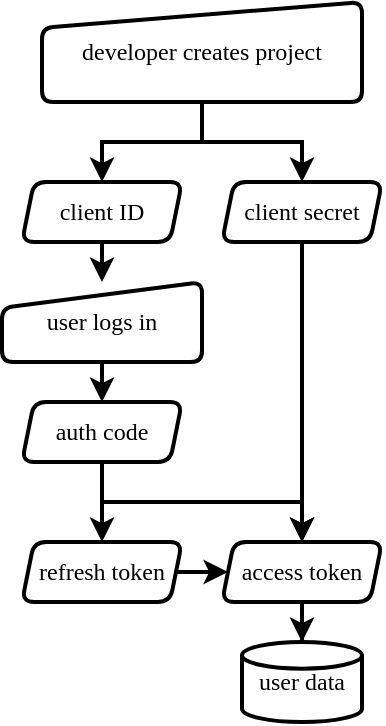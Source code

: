 <mxfile version="14.1.2" type="device"><diagram id="Rkb8AMIuFV4U3GO5rJIZ" name="Page-1"><mxGraphModel dx="1422" dy="805" grid="1" gridSize="10" guides="1" tooltips="1" connect="1" arrows="1" fold="1" page="1" pageScale="1" pageWidth="827" pageHeight="1169" math="0" shadow="0"><root><mxCell id="0"/><mxCell id="1" parent="0"/><mxCell id="sq6mp46LmQf07iMa-7BP-12" style="edgeStyle=orthogonalEdgeStyle;rounded=0;orthogonalLoop=1;jettySize=auto;html=1;exitX=0.5;exitY=1;exitDx=0;exitDy=0;entryX=0.5;entryY=0;entryDx=0;entryDy=0;fontFamily=Titillium Web;fontSource=https%3A%2F%2Ffonts.googleapis.com%2Fcss%3Ffamily%3DTitillium%2BWeb;strokeWidth=2;" edge="1" parent="1" source="sq6mp46LmQf07iMa-7BP-2" target="sq6mp46LmQf07iMa-7BP-11"><mxGeometry relative="1" as="geometry"/></mxCell><mxCell id="sq6mp46LmQf07iMa-7BP-2" value="client ID" style="shape=parallelogram;html=1;strokeWidth=2;perimeter=parallelogramPerimeter;whiteSpace=wrap;rounded=1;arcSize=12;size=0.075;fontFamily=Titillium Web;fontSource=https%3A%2F%2Ffonts.googleapis.com%2Fcss%3Ffamily%3DTitillium%2BWeb;" vertex="1" parent="1"><mxGeometry x="320" y="480" width="80" height="30" as="geometry"/></mxCell><mxCell id="sq6mp46LmQf07iMa-7BP-15" style="edgeStyle=orthogonalEdgeStyle;rounded=0;orthogonalLoop=1;jettySize=auto;html=1;entryX=0.5;entryY=0;entryDx=0;entryDy=0;exitX=0.5;exitY=1;exitDx=0;exitDy=0;fontFamily=Titillium Web;fontSource=https%3A%2F%2Ffonts.googleapis.com%2Fcss%3Ffamily%3DTitillium%2BWeb;strokeWidth=2;" edge="1" parent="1" source="sq6mp46LmQf07iMa-7BP-3" target="sq6mp46LmQf07iMa-7BP-7"><mxGeometry relative="1" as="geometry"/></mxCell><mxCell id="sq6mp46LmQf07iMa-7BP-3" value="client secret" style="shape=parallelogram;html=1;strokeWidth=2;perimeter=parallelogramPerimeter;whiteSpace=wrap;rounded=1;arcSize=12;size=0.075;fontFamily=Titillium Web;fontSource=https%3A%2F%2Ffonts.googleapis.com%2Fcss%3Ffamily%3DTitillium%2BWeb;" vertex="1" parent="1"><mxGeometry x="420" y="480" width="80" height="30" as="geometry"/></mxCell><mxCell id="sq6mp46LmQf07iMa-7BP-17" style="edgeStyle=orthogonalEdgeStyle;rounded=0;orthogonalLoop=1;jettySize=auto;html=1;exitX=0.5;exitY=1;exitDx=0;exitDy=0;entryX=0.5;entryY=0;entryDx=0;entryDy=0;fontFamily=Titillium Web;fontSource=https%3A%2F%2Ffonts.googleapis.com%2Fcss%3Ffamily%3DTitillium%2BWeb;strokeWidth=2;" edge="1" parent="1" source="sq6mp46LmQf07iMa-7BP-4" target="sq6mp46LmQf07iMa-7BP-6"><mxGeometry relative="1" as="geometry"/></mxCell><mxCell id="sq6mp46LmQf07iMa-7BP-18" style="edgeStyle=orthogonalEdgeStyle;rounded=0;orthogonalLoop=1;jettySize=auto;html=1;entryX=0.5;entryY=0;entryDx=0;entryDy=0;exitX=0.5;exitY=1;exitDx=0;exitDy=0;fontFamily=Titillium Web;fontSource=https%3A%2F%2Ffonts.googleapis.com%2Fcss%3Ffamily%3DTitillium%2BWeb;strokeWidth=2;" edge="1" parent="1" source="sq6mp46LmQf07iMa-7BP-4" target="sq6mp46LmQf07iMa-7BP-7"><mxGeometry relative="1" as="geometry"/></mxCell><mxCell id="sq6mp46LmQf07iMa-7BP-4" value="auth code" style="shape=parallelogram;html=1;strokeWidth=2;perimeter=parallelogramPerimeter;whiteSpace=wrap;rounded=1;arcSize=12;size=0.075;fontFamily=Titillium Web;fontSource=https%3A%2F%2Ffonts.googleapis.com%2Fcss%3Ffamily%3DTitillium%2BWeb;" vertex="1" parent="1"><mxGeometry x="320" y="590" width="80" height="30" as="geometry"/></mxCell><mxCell id="sq6mp46LmQf07iMa-7BP-10" style="edgeStyle=orthogonalEdgeStyle;rounded=0;orthogonalLoop=1;jettySize=auto;html=1;exitX=1;exitY=0.5;exitDx=0;exitDy=0;fontFamily=Titillium Web;fontSource=https%3A%2F%2Ffonts.googleapis.com%2Fcss%3Ffamily%3DTitillium%2BWeb;strokeWidth=2;" edge="1" parent="1" source="sq6mp46LmQf07iMa-7BP-6" target="sq6mp46LmQf07iMa-7BP-7"><mxGeometry relative="1" as="geometry"/></mxCell><mxCell id="sq6mp46LmQf07iMa-7BP-6" value="refresh token" style="shape=parallelogram;html=1;strokeWidth=2;perimeter=parallelogramPerimeter;whiteSpace=wrap;rounded=1;arcSize=12;size=0.075;fontFamily=Titillium Web;fontSource=https%3A%2F%2Ffonts.googleapis.com%2Fcss%3Ffamily%3DTitillium%2BWeb;" vertex="1" parent="1"><mxGeometry x="320" y="660" width="80" height="30" as="geometry"/></mxCell><mxCell id="sq6mp46LmQf07iMa-7BP-9" style="edgeStyle=orthogonalEdgeStyle;rounded=0;orthogonalLoop=1;jettySize=auto;html=1;exitX=0.5;exitY=1;exitDx=0;exitDy=0;fontFamily=Titillium Web;fontSource=https%3A%2F%2Ffonts.googleapis.com%2Fcss%3Ffamily%3DTitillium%2BWeb;strokeWidth=2;" edge="1" parent="1" source="sq6mp46LmQf07iMa-7BP-7" target="sq6mp46LmQf07iMa-7BP-8"><mxGeometry relative="1" as="geometry"/></mxCell><mxCell id="sq6mp46LmQf07iMa-7BP-7" value="access token" style="shape=parallelogram;html=1;strokeWidth=2;perimeter=parallelogramPerimeter;whiteSpace=wrap;rounded=1;arcSize=12;size=0.075;fontFamily=Titillium Web;fontSource=https%3A%2F%2Ffonts.googleapis.com%2Fcss%3Ffamily%3DTitillium%2BWeb;" vertex="1" parent="1"><mxGeometry x="420" y="660" width="80" height="30" as="geometry"/></mxCell><mxCell id="sq6mp46LmQf07iMa-7BP-8" value="user data" style="strokeWidth=2;html=1;shape=mxgraph.flowchart.database;whiteSpace=wrap;fontFamily=Titillium Web;fontSource=https%3A%2F%2Ffonts.googleapis.com%2Fcss%3Ffamily%3DTitillium%2BWeb;" vertex="1" parent="1"><mxGeometry x="430" y="710" width="60" height="40" as="geometry"/></mxCell><mxCell id="sq6mp46LmQf07iMa-7BP-14" style="edgeStyle=orthogonalEdgeStyle;rounded=0;orthogonalLoop=1;jettySize=auto;html=1;exitX=0.5;exitY=1;exitDx=0;exitDy=0;entryX=0.5;entryY=0;entryDx=0;entryDy=0;fontFamily=Titillium Web;fontSource=https%3A%2F%2Ffonts.googleapis.com%2Fcss%3Ffamily%3DTitillium%2BWeb;strokeWidth=2;" edge="1" parent="1" source="sq6mp46LmQf07iMa-7BP-11" target="sq6mp46LmQf07iMa-7BP-4"><mxGeometry relative="1" as="geometry"/></mxCell><mxCell id="sq6mp46LmQf07iMa-7BP-11" value="user logs in" style="html=1;strokeWidth=2;shape=manualInput;whiteSpace=wrap;rounded=1;size=13;arcSize=11;fontFamily=Titillium Web;fontSource=https%3A%2F%2Ffonts.googleapis.com%2Fcss%3Ffamily%3DTitillium%2BWeb;" vertex="1" parent="1"><mxGeometry x="310" y="530" width="100" height="40" as="geometry"/></mxCell><mxCell id="sq6mp46LmQf07iMa-7BP-20" style="edgeStyle=orthogonalEdgeStyle;rounded=0;orthogonalLoop=1;jettySize=auto;html=1;exitX=0.5;exitY=1;exitDx=0;exitDy=0;entryX=0.5;entryY=0;entryDx=0;entryDy=0;fontFamily=Titillium Web;fontSource=https%3A%2F%2Ffonts.googleapis.com%2Fcss%3Ffamily%3DTitillium%2BWeb;strokeWidth=2;" edge="1" parent="1" source="sq6mp46LmQf07iMa-7BP-19" target="sq6mp46LmQf07iMa-7BP-2"><mxGeometry relative="1" as="geometry"/></mxCell><mxCell id="sq6mp46LmQf07iMa-7BP-21" style="edgeStyle=orthogonalEdgeStyle;rounded=0;orthogonalLoop=1;jettySize=auto;html=1;exitX=0.5;exitY=1;exitDx=0;exitDy=0;entryX=0.5;entryY=0;entryDx=0;entryDy=0;fontFamily=Titillium Web;fontSource=https%3A%2F%2Ffonts.googleapis.com%2Fcss%3Ffamily%3DTitillium%2BWeb;strokeWidth=2;" edge="1" parent="1" source="sq6mp46LmQf07iMa-7BP-19" target="sq6mp46LmQf07iMa-7BP-3"><mxGeometry relative="1" as="geometry"/></mxCell><mxCell id="sq6mp46LmQf07iMa-7BP-19" value="developer creates project" style="html=1;strokeWidth=2;shape=manualInput;whiteSpace=wrap;rounded=1;size=13;arcSize=11;fontFamily=Titillium Web;fontSource=https%3A%2F%2Ffonts.googleapis.com%2Fcss%3Ffamily%3DTitillium%2BWeb;" vertex="1" parent="1"><mxGeometry x="330" y="390" width="160" height="50" as="geometry"/></mxCell></root></mxGraphModel></diagram></mxfile>